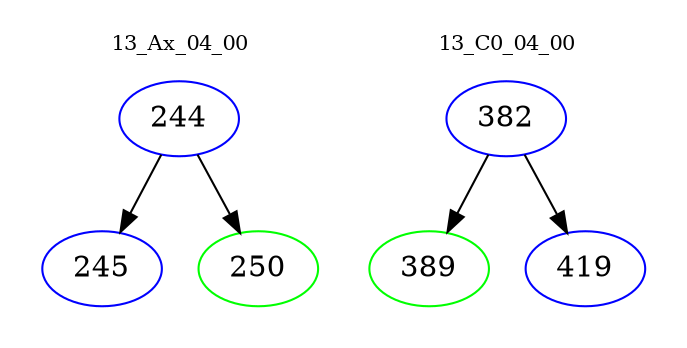 digraph{
subgraph cluster_0 {
color = white
label = "13_Ax_04_00";
fontsize=10;
T0_244 [label="244", color="blue"]
T0_244 -> T0_245 [color="black"]
T0_245 [label="245", color="blue"]
T0_244 -> T0_250 [color="black"]
T0_250 [label="250", color="green"]
}
subgraph cluster_1 {
color = white
label = "13_C0_04_00";
fontsize=10;
T1_382 [label="382", color="blue"]
T1_382 -> T1_389 [color="black"]
T1_389 [label="389", color="green"]
T1_382 -> T1_419 [color="black"]
T1_419 [label="419", color="blue"]
}
}
